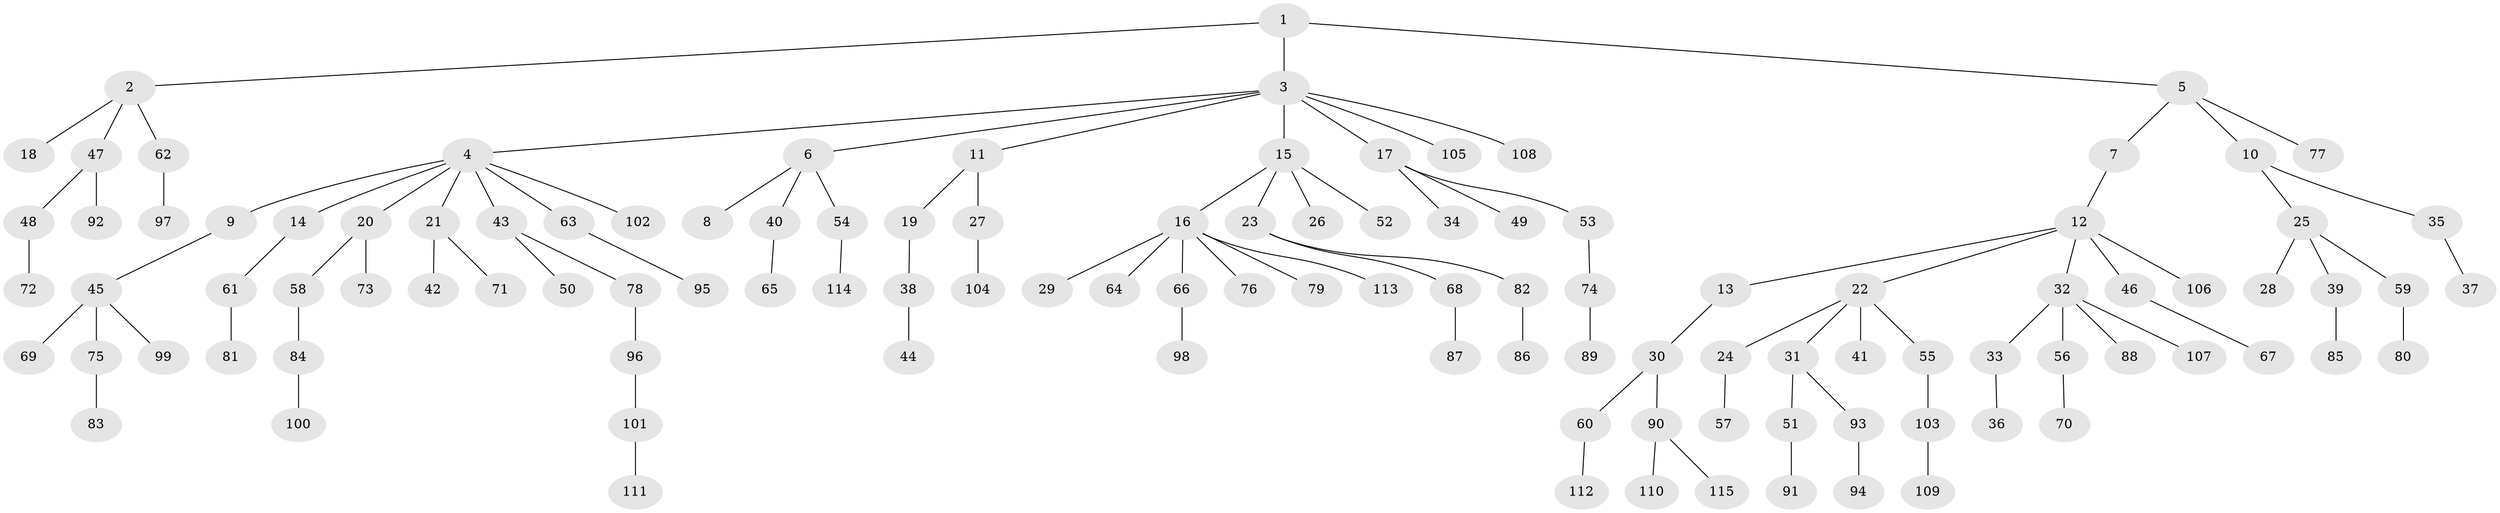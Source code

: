 // Generated by graph-tools (version 1.1) at 2025/37/03/09/25 02:37:08]
// undirected, 115 vertices, 114 edges
graph export_dot {
graph [start="1"]
  node [color=gray90,style=filled];
  1;
  2;
  3;
  4;
  5;
  6;
  7;
  8;
  9;
  10;
  11;
  12;
  13;
  14;
  15;
  16;
  17;
  18;
  19;
  20;
  21;
  22;
  23;
  24;
  25;
  26;
  27;
  28;
  29;
  30;
  31;
  32;
  33;
  34;
  35;
  36;
  37;
  38;
  39;
  40;
  41;
  42;
  43;
  44;
  45;
  46;
  47;
  48;
  49;
  50;
  51;
  52;
  53;
  54;
  55;
  56;
  57;
  58;
  59;
  60;
  61;
  62;
  63;
  64;
  65;
  66;
  67;
  68;
  69;
  70;
  71;
  72;
  73;
  74;
  75;
  76;
  77;
  78;
  79;
  80;
  81;
  82;
  83;
  84;
  85;
  86;
  87;
  88;
  89;
  90;
  91;
  92;
  93;
  94;
  95;
  96;
  97;
  98;
  99;
  100;
  101;
  102;
  103;
  104;
  105;
  106;
  107;
  108;
  109;
  110;
  111;
  112;
  113;
  114;
  115;
  1 -- 2;
  1 -- 3;
  1 -- 5;
  2 -- 18;
  2 -- 47;
  2 -- 62;
  3 -- 4;
  3 -- 6;
  3 -- 11;
  3 -- 15;
  3 -- 17;
  3 -- 105;
  3 -- 108;
  4 -- 9;
  4 -- 14;
  4 -- 20;
  4 -- 21;
  4 -- 43;
  4 -- 63;
  4 -- 102;
  5 -- 7;
  5 -- 10;
  5 -- 77;
  6 -- 8;
  6 -- 40;
  6 -- 54;
  7 -- 12;
  9 -- 45;
  10 -- 25;
  10 -- 35;
  11 -- 19;
  11 -- 27;
  12 -- 13;
  12 -- 22;
  12 -- 32;
  12 -- 46;
  12 -- 106;
  13 -- 30;
  14 -- 61;
  15 -- 16;
  15 -- 23;
  15 -- 26;
  15 -- 52;
  16 -- 29;
  16 -- 64;
  16 -- 66;
  16 -- 76;
  16 -- 79;
  16 -- 113;
  17 -- 34;
  17 -- 49;
  17 -- 53;
  19 -- 38;
  20 -- 58;
  20 -- 73;
  21 -- 42;
  21 -- 71;
  22 -- 24;
  22 -- 31;
  22 -- 41;
  22 -- 55;
  23 -- 68;
  23 -- 82;
  24 -- 57;
  25 -- 28;
  25 -- 39;
  25 -- 59;
  27 -- 104;
  30 -- 60;
  30 -- 90;
  31 -- 51;
  31 -- 93;
  32 -- 33;
  32 -- 56;
  32 -- 88;
  32 -- 107;
  33 -- 36;
  35 -- 37;
  38 -- 44;
  39 -- 85;
  40 -- 65;
  43 -- 50;
  43 -- 78;
  45 -- 69;
  45 -- 75;
  45 -- 99;
  46 -- 67;
  47 -- 48;
  47 -- 92;
  48 -- 72;
  51 -- 91;
  53 -- 74;
  54 -- 114;
  55 -- 103;
  56 -- 70;
  58 -- 84;
  59 -- 80;
  60 -- 112;
  61 -- 81;
  62 -- 97;
  63 -- 95;
  66 -- 98;
  68 -- 87;
  74 -- 89;
  75 -- 83;
  78 -- 96;
  82 -- 86;
  84 -- 100;
  90 -- 110;
  90 -- 115;
  93 -- 94;
  96 -- 101;
  101 -- 111;
  103 -- 109;
}
